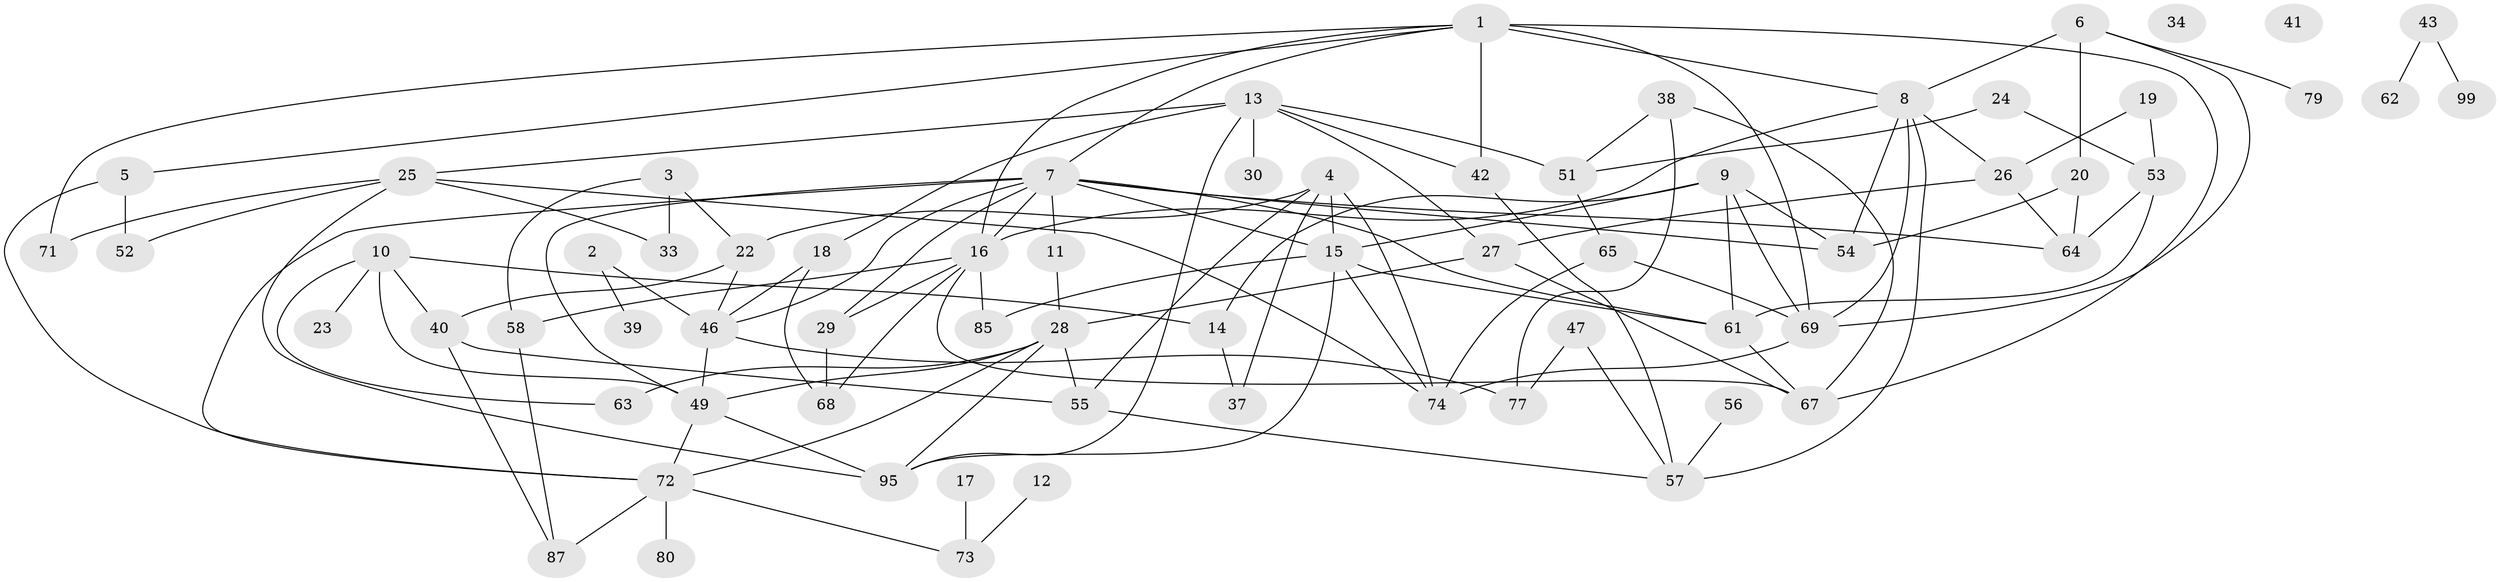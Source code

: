 // Generated by graph-tools (version 1.1) at 2025/23/03/03/25 07:23:28]
// undirected, 68 vertices, 121 edges
graph export_dot {
graph [start="1"]
  node [color=gray90,style=filled];
  1 [super="+76"];
  2 [super="+44"];
  3 [super="+101"];
  4;
  5 [super="+21"];
  6 [super="+60"];
  7 [super="+31"];
  8 [super="+93"];
  9 [super="+35"];
  10 [super="+89"];
  11 [super="+32"];
  12;
  13 [super="+36"];
  14 [super="+86"];
  15 [super="+94"];
  16 [super="+59"];
  17;
  18;
  19;
  20;
  22;
  23 [super="+45"];
  24;
  25 [super="+48"];
  26 [super="+81"];
  27;
  28 [super="+66"];
  29;
  30;
  33;
  34;
  37;
  38;
  39 [super="+100"];
  40 [super="+90"];
  41 [super="+88"];
  42;
  43;
  46 [super="+98"];
  47;
  49 [super="+50"];
  51 [super="+83"];
  52;
  53 [super="+75"];
  54;
  55 [super="+82"];
  56;
  57 [super="+92"];
  58;
  61 [super="+91"];
  62;
  63;
  64;
  65;
  67 [super="+70"];
  68;
  69 [super="+78"];
  71;
  72 [super="+96"];
  73;
  74 [super="+84"];
  77;
  79;
  80;
  85;
  87 [super="+97"];
  95;
  99;
  1 -- 8 [weight=2];
  1 -- 16;
  1 -- 5;
  1 -- 67;
  1 -- 7;
  1 -- 69;
  1 -- 71;
  1 -- 42;
  2 -- 46;
  2 -- 39;
  3 -- 33;
  3 -- 58;
  3 -- 22;
  4 -- 15;
  4 -- 22;
  4 -- 37;
  4 -- 55;
  4 -- 74;
  5 -- 52;
  5 -- 72;
  6 -- 8 [weight=2];
  6 -- 20;
  6 -- 79;
  6 -- 69;
  7 -- 15;
  7 -- 29;
  7 -- 46;
  7 -- 49 [weight=2];
  7 -- 64;
  7 -- 54;
  7 -- 61;
  7 -- 72;
  7 -- 16;
  7 -- 11;
  8 -- 16;
  8 -- 54;
  8 -- 57;
  8 -- 69;
  8 -- 26;
  9 -- 54;
  9 -- 61 [weight=2];
  9 -- 69;
  9 -- 14;
  9 -- 15;
  10 -- 40;
  10 -- 49;
  10 -- 63;
  10 -- 14;
  10 -- 23;
  11 -- 28;
  12 -- 73;
  13 -- 18;
  13 -- 42;
  13 -- 27;
  13 -- 30;
  13 -- 95;
  13 -- 51;
  13 -- 25;
  14 -- 37;
  15 -- 85;
  15 -- 61;
  15 -- 95;
  15 -- 74;
  16 -- 29;
  16 -- 85;
  16 -- 67;
  16 -- 68;
  16 -- 58;
  17 -- 73;
  18 -- 68;
  18 -- 46;
  19 -- 26;
  19 -- 53;
  20 -- 54;
  20 -- 64;
  22 -- 40;
  22 -- 46;
  24 -- 51;
  24 -- 53;
  25 -- 33;
  25 -- 74;
  25 -- 95;
  25 -- 52;
  25 -- 71;
  26 -- 64;
  26 -- 27;
  27 -- 28;
  27 -- 67;
  28 -- 63 [weight=2];
  28 -- 72;
  28 -- 49;
  28 -- 55;
  28 -- 95;
  29 -- 68;
  38 -- 77;
  38 -- 67;
  38 -- 51;
  40 -- 87;
  40 -- 55;
  42 -- 57;
  43 -- 62;
  43 -- 99;
  46 -- 49;
  46 -- 77;
  47 -- 57;
  47 -- 77;
  49 -- 72;
  49 -- 95;
  51 -- 65;
  53 -- 61;
  53 -- 64;
  55 -- 57;
  56 -- 57;
  58 -- 87;
  61 -- 67;
  65 -- 69;
  65 -- 74;
  69 -- 74;
  72 -- 73;
  72 -- 80;
  72 -- 87;
}
